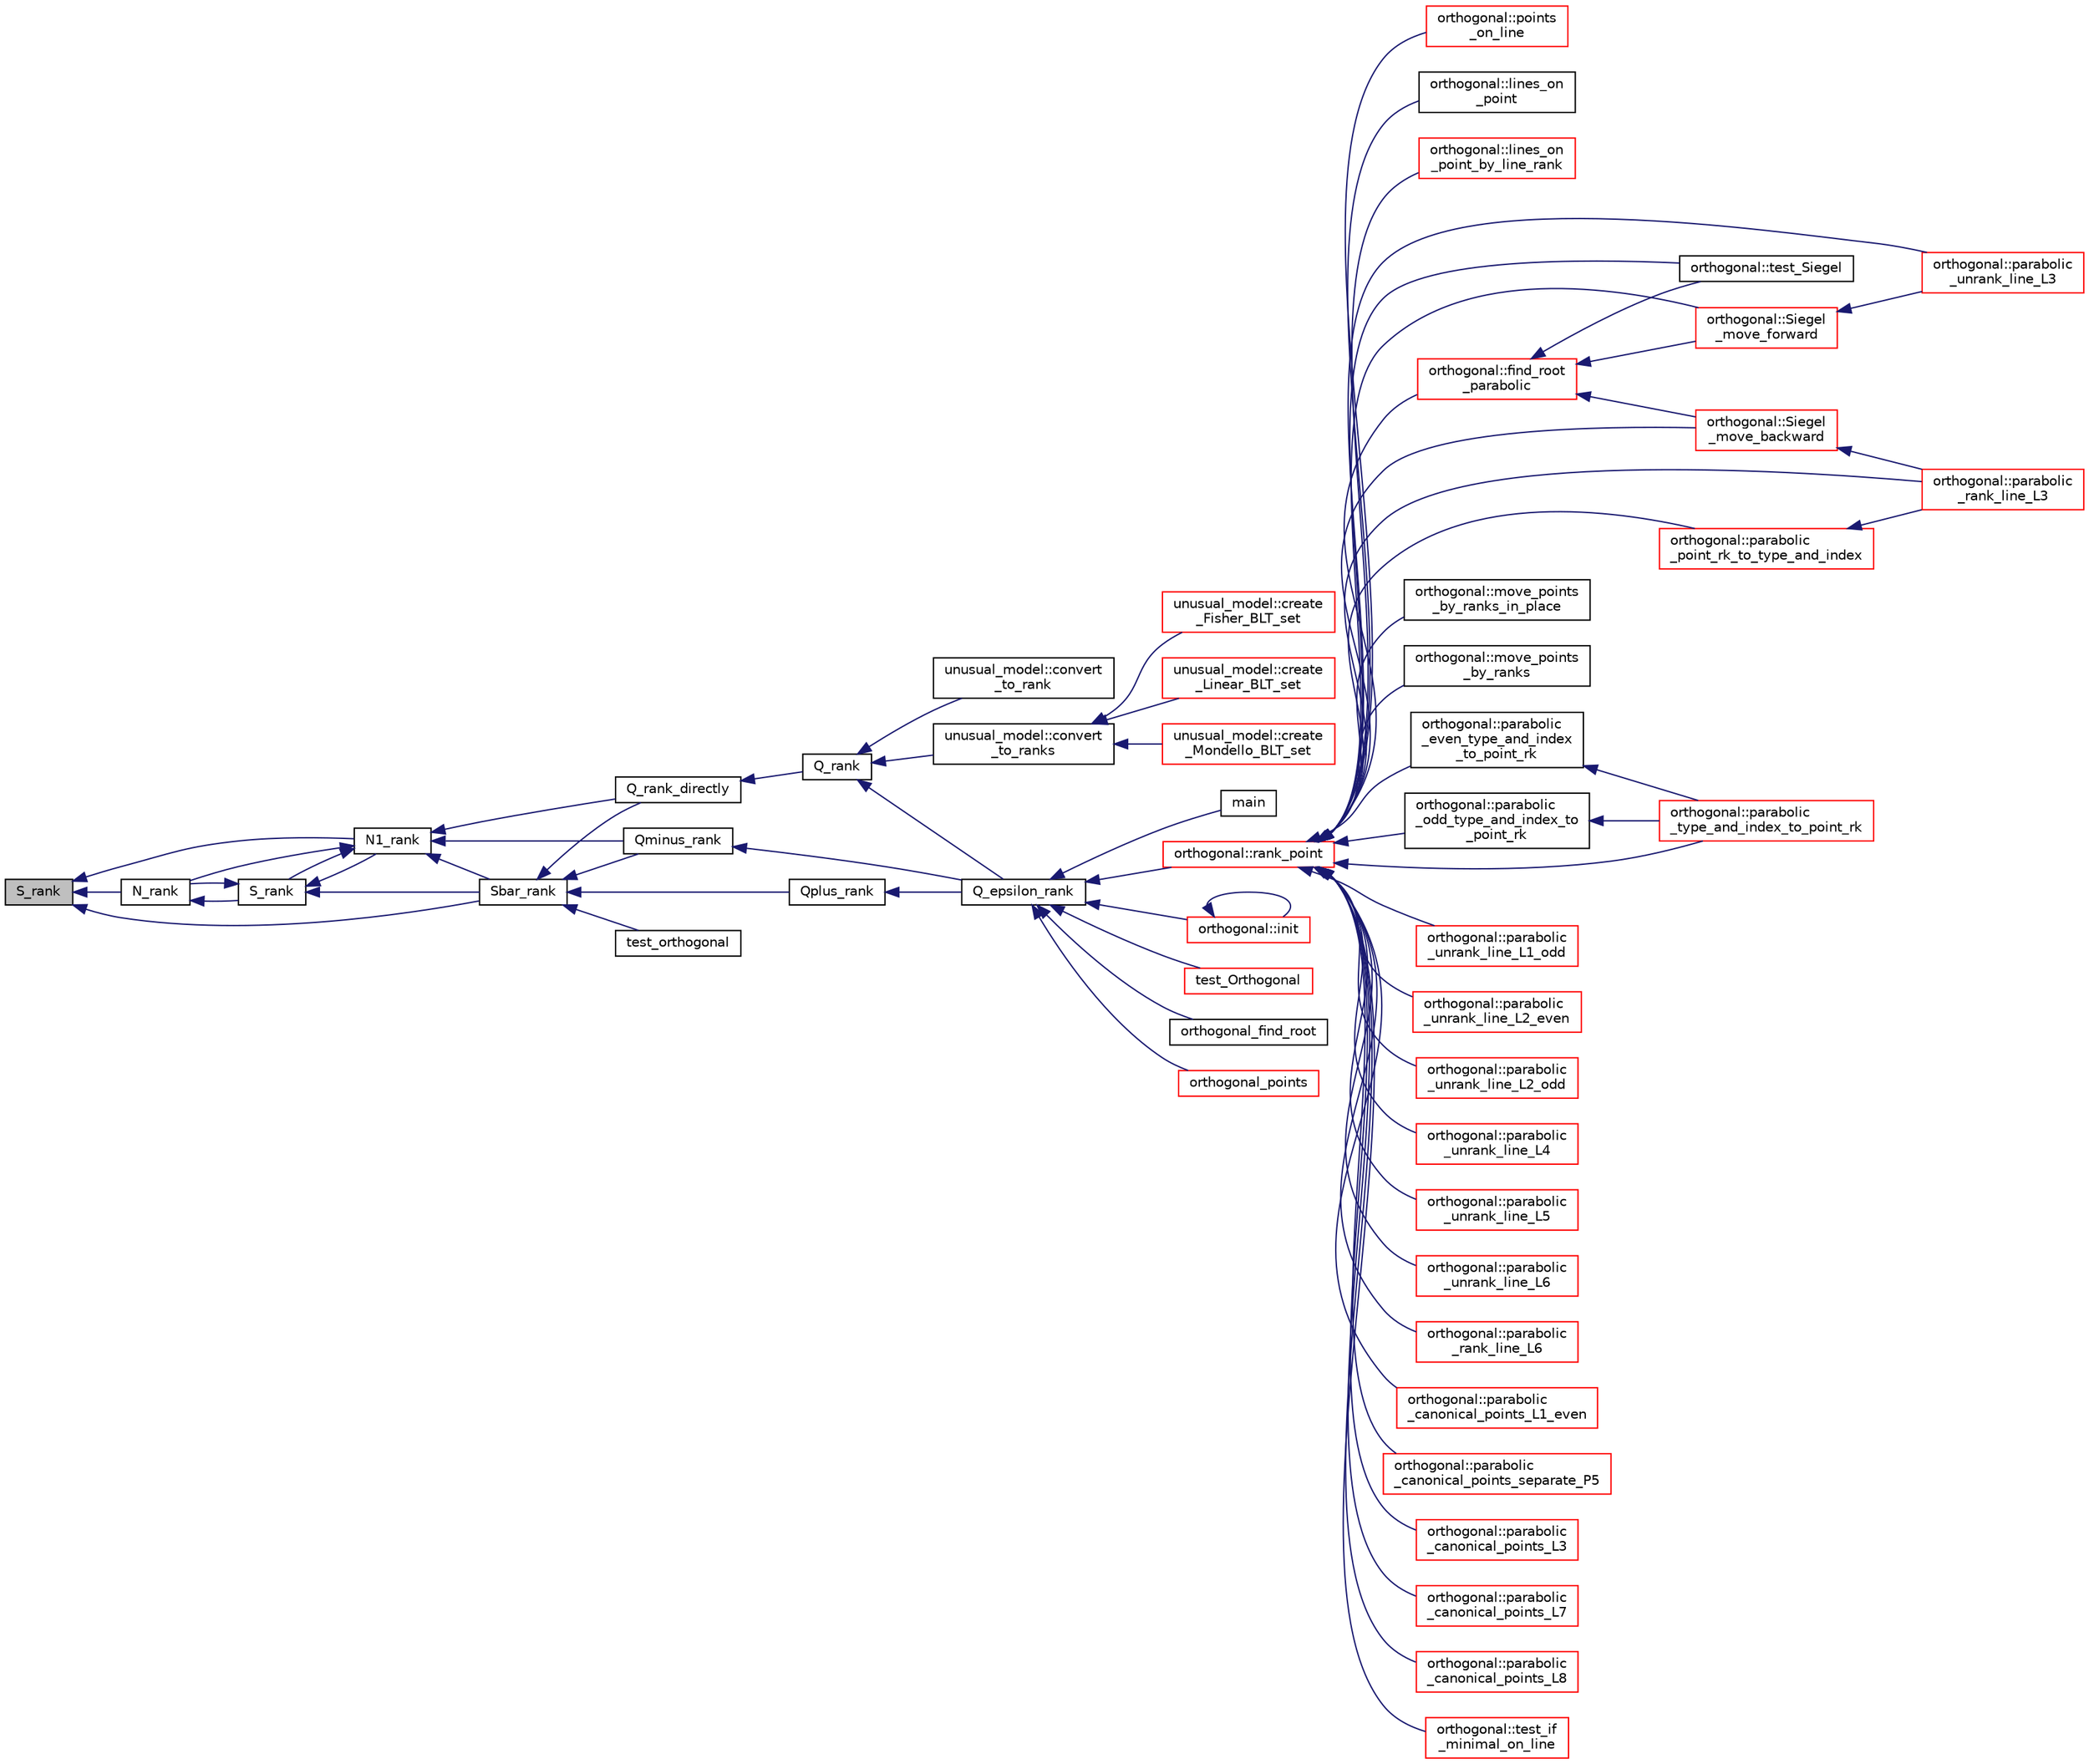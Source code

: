 digraph "S_rank"
{
  edge [fontname="Helvetica",fontsize="10",labelfontname="Helvetica",labelfontsize="10"];
  node [fontname="Helvetica",fontsize="10",shape=record];
  rankdir="LR";
  Node20022 [label="S_rank",height=0.2,width=0.4,color="black", fillcolor="grey75", style="filled", fontcolor="black"];
  Node20022 -> Node20023 [dir="back",color="midnightblue",fontsize="10",style="solid",fontname="Helvetica"];
  Node20023 [label="N_rank",height=0.2,width=0.4,color="black", fillcolor="white", style="filled",URL="$db/da0/lib_2foundations_2geometry_2orthogonal__points_8_c.html#a750a27350273e325e879377a9ee17bbb"];
  Node20023 -> Node20024 [dir="back",color="midnightblue",fontsize="10",style="solid",fontname="Helvetica"];
  Node20024 [label="S_rank",height=0.2,width=0.4,color="black", fillcolor="white", style="filled",URL="$db/da0/lib_2foundations_2geometry_2orthogonal__points_8_c.html#a3a31f4ab7622dfd1d56e995cee509faa"];
  Node20024 -> Node20023 [dir="back",color="midnightblue",fontsize="10",style="solid",fontname="Helvetica"];
  Node20024 -> Node20025 [dir="back",color="midnightblue",fontsize="10",style="solid",fontname="Helvetica"];
  Node20025 [label="N1_rank",height=0.2,width=0.4,color="black", fillcolor="white", style="filled",URL="$db/da0/lib_2foundations_2geometry_2orthogonal__points_8_c.html#aeb5e4527dd73fce52439f30400b9946a"];
  Node20025 -> Node20026 [dir="back",color="midnightblue",fontsize="10",style="solid",fontname="Helvetica"];
  Node20026 [label="Q_rank_directly",height=0.2,width=0.4,color="black", fillcolor="white", style="filled",URL="$db/da0/lib_2foundations_2geometry_2orthogonal__points_8_c.html#a5f856abfc1a984dc77a7e21a239ab88e"];
  Node20026 -> Node20027 [dir="back",color="midnightblue",fontsize="10",style="solid",fontname="Helvetica"];
  Node20027 [label="Q_rank",height=0.2,width=0.4,color="black", fillcolor="white", style="filled",URL="$db/da0/lib_2foundations_2geometry_2orthogonal__points_8_c.html#ad2671f4db3224df1e22494b9d946375e"];
  Node20027 -> Node20028 [dir="back",color="midnightblue",fontsize="10",style="solid",fontname="Helvetica"];
  Node20028 [label="Q_epsilon_rank",height=0.2,width=0.4,color="black", fillcolor="white", style="filled",URL="$db/da0/lib_2foundations_2geometry_2orthogonal__points_8_c.html#a0949e1151174e2988aa697cb31942e97"];
  Node20028 -> Node20029 [dir="back",color="midnightblue",fontsize="10",style="solid",fontname="Helvetica"];
  Node20029 [label="main",height=0.2,width=0.4,color="black", fillcolor="white", style="filled",URL="$d1/d15/apps_2combinatorics_2orthogonal_8_c.html#a3c04138a5bfe5d72780bb7e82a18e627"];
  Node20028 -> Node20030 [dir="back",color="midnightblue",fontsize="10",style="solid",fontname="Helvetica"];
  Node20030 [label="orthogonal::rank_point",height=0.2,width=0.4,color="red", fillcolor="white", style="filled",URL="$d7/daa/classorthogonal.html#adb4f1528590a804b3c011a68c9ebf655"];
  Node20030 -> Node20031 [dir="back",color="midnightblue",fontsize="10",style="solid",fontname="Helvetica"];
  Node20031 [label="orthogonal::points\l_on_line",height=0.2,width=0.4,color="red", fillcolor="white", style="filled",URL="$d7/daa/classorthogonal.html#afe1cc564902cc557d4d4d2ff85ee6839"];
  Node20030 -> Node20106 [dir="back",color="midnightblue",fontsize="10",style="solid",fontname="Helvetica"];
  Node20106 [label="orthogonal::lines_on\l_point",height=0.2,width=0.4,color="black", fillcolor="white", style="filled",URL="$d7/daa/classorthogonal.html#aa3249c7fddbc156af817fb274e41c914"];
  Node20030 -> Node20107 [dir="back",color="midnightblue",fontsize="10",style="solid",fontname="Helvetica"];
  Node20107 [label="orthogonal::lines_on\l_point_by_line_rank",height=0.2,width=0.4,color="red", fillcolor="white", style="filled",URL="$d7/daa/classorthogonal.html#adc21874b6da3cd3585c704994fb538aa"];
  Node20030 -> Node20127 [dir="back",color="midnightblue",fontsize="10",style="solid",fontname="Helvetica"];
  Node20127 [label="orthogonal::test_Siegel",height=0.2,width=0.4,color="black", fillcolor="white", style="filled",URL="$d7/daa/classorthogonal.html#ad6d248c572d92abe41416065addd4a69"];
  Node20030 -> Node20128 [dir="back",color="midnightblue",fontsize="10",style="solid",fontname="Helvetica"];
  Node20128 [label="orthogonal::move_points\l_by_ranks_in_place",height=0.2,width=0.4,color="black", fillcolor="white", style="filled",URL="$d7/daa/classorthogonal.html#a82fac7f7528e41392b5fe89860d4204d"];
  Node20030 -> Node20129 [dir="back",color="midnightblue",fontsize="10",style="solid",fontname="Helvetica"];
  Node20129 [label="orthogonal::move_points\l_by_ranks",height=0.2,width=0.4,color="black", fillcolor="white", style="filled",URL="$d7/daa/classorthogonal.html#a6b1b57c7b6114d7d51c9375fe5014b22"];
  Node20030 -> Node20130 [dir="back",color="midnightblue",fontsize="10",style="solid",fontname="Helvetica"];
  Node20130 [label="orthogonal::parabolic\l_type_and_index_to_point_rk",height=0.2,width=0.4,color="red", fillcolor="white", style="filled",URL="$d7/daa/classorthogonal.html#a67c316cf01b382762e6ac372f522d106"];
  Node20030 -> Node20380 [dir="back",color="midnightblue",fontsize="10",style="solid",fontname="Helvetica"];
  Node20380 [label="orthogonal::parabolic\l_even_type_and_index\l_to_point_rk",height=0.2,width=0.4,color="black", fillcolor="white", style="filled",URL="$d7/daa/classorthogonal.html#af43894039e8c5a8039f52b93dfa3ff77"];
  Node20380 -> Node20130 [dir="back",color="midnightblue",fontsize="10",style="solid",fontname="Helvetica"];
  Node20030 -> Node20381 [dir="back",color="midnightblue",fontsize="10",style="solid",fontname="Helvetica"];
  Node20381 [label="orthogonal::parabolic\l_odd_type_and_index_to\l_point_rk",height=0.2,width=0.4,color="black", fillcolor="white", style="filled",URL="$d7/daa/classorthogonal.html#aac70113614b52601e38b3ce8cbffbc9a"];
  Node20381 -> Node20130 [dir="back",color="midnightblue",fontsize="10",style="solid",fontname="Helvetica"];
  Node20030 -> Node20382 [dir="back",color="midnightblue",fontsize="10",style="solid",fontname="Helvetica"];
  Node20382 [label="orthogonal::parabolic\l_point_rk_to_type_and_index",height=0.2,width=0.4,color="red", fillcolor="white", style="filled",URL="$d7/daa/classorthogonal.html#aadca2791fa70e971edf85858b725502d"];
  Node20382 -> Node20373 [dir="back",color="midnightblue",fontsize="10",style="solid",fontname="Helvetica"];
  Node20373 [label="orthogonal::parabolic\l_rank_line_L3",height=0.2,width=0.4,color="red", fillcolor="white", style="filled",URL="$d7/daa/classorthogonal.html#afea1a02e2b439b28127cfa2a782da8c9"];
  Node20030 -> Node20361 [dir="back",color="midnightblue",fontsize="10",style="solid",fontname="Helvetica"];
  Node20361 [label="orthogonal::parabolic\l_unrank_line_L1_odd",height=0.2,width=0.4,color="red", fillcolor="white", style="filled",URL="$d7/daa/classorthogonal.html#af59966fe1bb32196deaafbe6849fdeb1"];
  Node20030 -> Node20368 [dir="back",color="midnightblue",fontsize="10",style="solid",fontname="Helvetica"];
  Node20368 [label="orthogonal::parabolic\l_unrank_line_L2_even",height=0.2,width=0.4,color="red", fillcolor="white", style="filled",URL="$d7/daa/classorthogonal.html#a57a7ad0d16ea67c0636c9f179eeed5d1"];
  Node20030 -> Node20369 [dir="back",color="midnightblue",fontsize="10",style="solid",fontname="Helvetica"];
  Node20369 [label="orthogonal::parabolic\l_unrank_line_L2_odd",height=0.2,width=0.4,color="red", fillcolor="white", style="filled",URL="$d7/daa/classorthogonal.html#a9ab8a29daee27c60803e2bf5026a9a9e"];
  Node20030 -> Node20372 [dir="back",color="midnightblue",fontsize="10",style="solid",fontname="Helvetica"];
  Node20372 [label="orthogonal::parabolic\l_unrank_line_L3",height=0.2,width=0.4,color="red", fillcolor="white", style="filled",URL="$d7/daa/classorthogonal.html#ae1edfba289a03ed4d383514c2b0dc4b7"];
  Node20030 -> Node20373 [dir="back",color="midnightblue",fontsize="10",style="solid",fontname="Helvetica"];
  Node20030 -> Node20374 [dir="back",color="midnightblue",fontsize="10",style="solid",fontname="Helvetica"];
  Node20374 [label="orthogonal::parabolic\l_unrank_line_L4",height=0.2,width=0.4,color="red", fillcolor="white", style="filled",URL="$d7/daa/classorthogonal.html#a6a30b6c7f59498ad8c7f2bec7c78d2ff"];
  Node20030 -> Node20376 [dir="back",color="midnightblue",fontsize="10",style="solid",fontname="Helvetica"];
  Node20376 [label="orthogonal::parabolic\l_unrank_line_L5",height=0.2,width=0.4,color="red", fillcolor="white", style="filled",URL="$d7/daa/classorthogonal.html#a77831b97ebbbc5d8103c5e7e0edfeb9b"];
  Node20030 -> Node20360 [dir="back",color="midnightblue",fontsize="10",style="solid",fontname="Helvetica"];
  Node20360 [label="orthogonal::parabolic\l_unrank_line_L6",height=0.2,width=0.4,color="red", fillcolor="white", style="filled",URL="$d7/daa/classorthogonal.html#a3fecd8b43b3e09d6b35e550850b11d56"];
  Node20030 -> Node20367 [dir="back",color="midnightblue",fontsize="10",style="solid",fontname="Helvetica"];
  Node20367 [label="orthogonal::parabolic\l_rank_line_L6",height=0.2,width=0.4,color="red", fillcolor="white", style="filled",URL="$d7/daa/classorthogonal.html#ab242f864cc2a012dee7c379649d2e566"];
  Node20030 -> Node20387 [dir="back",color="midnightblue",fontsize="10",style="solid",fontname="Helvetica"];
  Node20387 [label="orthogonal::find_root\l_parabolic",height=0.2,width=0.4,color="red", fillcolor="white", style="filled",URL="$d7/daa/classorthogonal.html#a2e4453bb31692707f8a9e8b660b2e136"];
  Node20387 -> Node20127 [dir="back",color="midnightblue",fontsize="10",style="solid",fontname="Helvetica"];
  Node20387 -> Node20390 [dir="back",color="midnightblue",fontsize="10",style="solid",fontname="Helvetica"];
  Node20390 [label="orthogonal::Siegel\l_move_forward",height=0.2,width=0.4,color="red", fillcolor="white", style="filled",URL="$d7/daa/classorthogonal.html#a065d0faccc00df42afd671dac644d480"];
  Node20390 -> Node20372 [dir="back",color="midnightblue",fontsize="10",style="solid",fontname="Helvetica"];
  Node20387 -> Node20392 [dir="back",color="midnightblue",fontsize="10",style="solid",fontname="Helvetica"];
  Node20392 [label="orthogonal::Siegel\l_move_backward",height=0.2,width=0.4,color="red", fillcolor="white", style="filled",URL="$d7/daa/classorthogonal.html#a365beaf002d1ffc9a600e73f1983e800"];
  Node20392 -> Node20373 [dir="back",color="midnightblue",fontsize="10",style="solid",fontname="Helvetica"];
  Node20030 -> Node20390 [dir="back",color="midnightblue",fontsize="10",style="solid",fontname="Helvetica"];
  Node20030 -> Node20392 [dir="back",color="midnightblue",fontsize="10",style="solid",fontname="Helvetica"];
  Node20030 -> Node20394 [dir="back",color="midnightblue",fontsize="10",style="solid",fontname="Helvetica"];
  Node20394 [label="orthogonal::parabolic\l_canonical_points_L1_even",height=0.2,width=0.4,color="red", fillcolor="white", style="filled",URL="$d7/daa/classorthogonal.html#ab0b604545d072f29150a4004ca96444b"];
  Node20030 -> Node20397 [dir="back",color="midnightblue",fontsize="10",style="solid",fontname="Helvetica"];
  Node20397 [label="orthogonal::parabolic\l_canonical_points_separate_P5",height=0.2,width=0.4,color="red", fillcolor="white", style="filled",URL="$d7/daa/classorthogonal.html#a8d0027eb77931aa6f8651f392b9b4e79"];
  Node20030 -> Node20398 [dir="back",color="midnightblue",fontsize="10",style="solid",fontname="Helvetica"];
  Node20398 [label="orthogonal::parabolic\l_canonical_points_L3",height=0.2,width=0.4,color="red", fillcolor="white", style="filled",URL="$d7/daa/classorthogonal.html#a753ec2a388f3b866bd96928051911802"];
  Node20030 -> Node20399 [dir="back",color="midnightblue",fontsize="10",style="solid",fontname="Helvetica"];
  Node20399 [label="orthogonal::parabolic\l_canonical_points_L7",height=0.2,width=0.4,color="red", fillcolor="white", style="filled",URL="$d7/daa/classorthogonal.html#a24a02b853a67fddf218aa24a185506eb"];
  Node20030 -> Node20400 [dir="back",color="midnightblue",fontsize="10",style="solid",fontname="Helvetica"];
  Node20400 [label="orthogonal::parabolic\l_canonical_points_L8",height=0.2,width=0.4,color="red", fillcolor="white", style="filled",URL="$d7/daa/classorthogonal.html#ad6539385a01fde3384fa94fd4256ee38"];
  Node20030 -> Node20401 [dir="back",color="midnightblue",fontsize="10",style="solid",fontname="Helvetica"];
  Node20401 [label="orthogonal::test_if\l_minimal_on_line",height=0.2,width=0.4,color="red", fillcolor="white", style="filled",URL="$d7/daa/classorthogonal.html#ac1c98fb2e2bea810ab68ccc3097528b1"];
  Node20028 -> Node20134 [dir="back",color="midnightblue",fontsize="10",style="solid",fontname="Helvetica"];
  Node20134 [label="orthogonal::init",height=0.2,width=0.4,color="red", fillcolor="white", style="filled",URL="$d7/daa/classorthogonal.html#a8bd53ba30f34ac50889503f0f3ef6deb"];
  Node20134 -> Node20134 [dir="back",color="midnightblue",fontsize="10",style="solid",fontname="Helvetica"];
  Node20028 -> Node20407 [dir="back",color="midnightblue",fontsize="10",style="solid",fontname="Helvetica"];
  Node20407 [label="test_Orthogonal",height=0.2,width=0.4,color="red", fillcolor="white", style="filled",URL="$db/da0/lib_2foundations_2geometry_2orthogonal__points_8_c.html#a071f90f8a33649e2d4a8f5c9a401a4f4"];
  Node20028 -> Node20408 [dir="back",color="midnightblue",fontsize="10",style="solid",fontname="Helvetica"];
  Node20408 [label="orthogonal_find_root",height=0.2,width=0.4,color="black", fillcolor="white", style="filled",URL="$db/da0/lib_2foundations_2geometry_2orthogonal__points_8_c.html#a6c7b16f839dc3e1ee95f61a37139c8a0"];
  Node20028 -> Node20409 [dir="back",color="midnightblue",fontsize="10",style="solid",fontname="Helvetica"];
  Node20409 [label="orthogonal_points",height=0.2,width=0.4,color="red", fillcolor="white", style="filled",URL="$d7/d83/points_8_c.html#a2a86a595e599aecd619f0046595252e4"];
  Node20027 -> Node20411 [dir="back",color="midnightblue",fontsize="10",style="solid",fontname="Helvetica"];
  Node20411 [label="unusual_model::convert\l_to_ranks",height=0.2,width=0.4,color="black", fillcolor="white", style="filled",URL="$dc/d50/classunusual__model.html#ab5cdb8ec08ae842b6ae4831385e9934b"];
  Node20411 -> Node20412 [dir="back",color="midnightblue",fontsize="10",style="solid",fontname="Helvetica"];
  Node20412 [label="unusual_model::create\l_Fisher_BLT_set",height=0.2,width=0.4,color="red", fillcolor="white", style="filled",URL="$dc/d50/classunusual__model.html#ad8a52feef5e6da3cee43dd09c64c5eeb"];
  Node20411 -> Node20416 [dir="back",color="midnightblue",fontsize="10",style="solid",fontname="Helvetica"];
  Node20416 [label="unusual_model::create\l_Linear_BLT_set",height=0.2,width=0.4,color="red", fillcolor="white", style="filled",URL="$dc/d50/classunusual__model.html#ae1a8f13e4e870b50e7fa24671f709d3b"];
  Node20411 -> Node20418 [dir="back",color="midnightblue",fontsize="10",style="solid",fontname="Helvetica"];
  Node20418 [label="unusual_model::create\l_Mondello_BLT_set",height=0.2,width=0.4,color="red", fillcolor="white", style="filled",URL="$dc/d50/classunusual__model.html#a24648c38693c1595023ed28b3eed0972"];
  Node20027 -> Node20420 [dir="back",color="midnightblue",fontsize="10",style="solid",fontname="Helvetica"];
  Node20420 [label="unusual_model::convert\l_to_rank",height=0.2,width=0.4,color="black", fillcolor="white", style="filled",URL="$dc/d50/classunusual__model.html#ac3c9a8673189d7f889ff019f1c2a9bf7"];
  Node20025 -> Node20421 [dir="back",color="midnightblue",fontsize="10",style="solid",fontname="Helvetica"];
  Node20421 [label="Qminus_rank",height=0.2,width=0.4,color="black", fillcolor="white", style="filled",URL="$db/da0/lib_2foundations_2geometry_2orthogonal__points_8_c.html#aec3e3dad3c2c12fa081edab0af2cb91a"];
  Node20421 -> Node20028 [dir="back",color="midnightblue",fontsize="10",style="solid",fontname="Helvetica"];
  Node20025 -> Node20024 [dir="back",color="midnightblue",fontsize="10",style="solid",fontname="Helvetica"];
  Node20025 -> Node20023 [dir="back",color="midnightblue",fontsize="10",style="solid",fontname="Helvetica"];
  Node20025 -> Node20422 [dir="back",color="midnightblue",fontsize="10",style="solid",fontname="Helvetica"];
  Node20422 [label="Sbar_rank",height=0.2,width=0.4,color="black", fillcolor="white", style="filled",URL="$db/da0/lib_2foundations_2geometry_2orthogonal__points_8_c.html#a9f987613e1f3dd623ce4032443a5a4a3"];
  Node20422 -> Node20026 [dir="back",color="midnightblue",fontsize="10",style="solid",fontname="Helvetica"];
  Node20422 -> Node20423 [dir="back",color="midnightblue",fontsize="10",style="solid",fontname="Helvetica"];
  Node20423 [label="Qplus_rank",height=0.2,width=0.4,color="black", fillcolor="white", style="filled",URL="$db/da0/lib_2foundations_2geometry_2orthogonal__points_8_c.html#aaa1be357d007a845ce2866169d63afb7"];
  Node20423 -> Node20028 [dir="back",color="midnightblue",fontsize="10",style="solid",fontname="Helvetica"];
  Node20422 -> Node20421 [dir="back",color="midnightblue",fontsize="10",style="solid",fontname="Helvetica"];
  Node20422 -> Node20424 [dir="back",color="midnightblue",fontsize="10",style="solid",fontname="Helvetica"];
  Node20424 [label="test_orthogonal",height=0.2,width=0.4,color="black", fillcolor="white", style="filled",URL="$db/da0/lib_2foundations_2geometry_2orthogonal__points_8_c.html#ac991de424f12f1e96291c9df540caf16"];
  Node20024 -> Node20422 [dir="back",color="midnightblue",fontsize="10",style="solid",fontname="Helvetica"];
  Node20022 -> Node20025 [dir="back",color="midnightblue",fontsize="10",style="solid",fontname="Helvetica"];
  Node20022 -> Node20422 [dir="back",color="midnightblue",fontsize="10",style="solid",fontname="Helvetica"];
}
